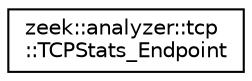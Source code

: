 digraph "Graphical Class Hierarchy"
{
 // LATEX_PDF_SIZE
  edge [fontname="Helvetica",fontsize="10",labelfontname="Helvetica",labelfontsize="10"];
  node [fontname="Helvetica",fontsize="10",shape=record];
  rankdir="LR";
  Node0 [label="zeek::analyzer::tcp\l::TCPStats_Endpoint",height=0.2,width=0.4,color="black", fillcolor="white", style="filled",URL="$d9/dbb/classzeek_1_1analyzer_1_1tcp_1_1TCPStats__Endpoint.html",tooltip=" "];
}
